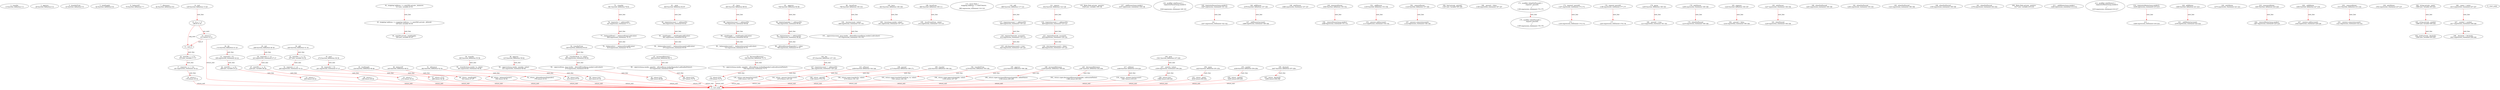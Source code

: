 digraph  {
13 [label="2_ transfer\n13-function_definition-3-3", type_label=function_definition];
28 [label="3_ approve\n28-function_definition-4-4", type_label=function_definition];
43 [label="4_ transferFrom\n43-function_definition-5-5", type_label=function_definition];
62 [label="5_ totalSupply\n62-function_definition-6-6", type_label=function_definition];
70 [label="6_ balanceOf\n70-function_definition-7-7", type_label=function_definition];
82 [label="7_ allowance\n82-function_definition-8-8", type_label=function_definition];
129 [label="12_ mul\n129-function_definition-13-20", type_label=function_definition];
146 [label="13_ if_a == 0\n146-if-14-16", type_label=if];
1799 [label="13_ end_if", type_label=end_if];
151 [label="14_ return 0;\n151-return-15-15", type_label=return];
153 [label="16_ uint256 c = a * b;\n153-new_variable-17-17", type_label=new_variable];
161 [label="17_ require(c / a == b);\n161-expression_statement-18-18", type_label=expression_statement];
170 [label="18_ return c;\n170-return-19-19", type_label=return];
172 [label="20_ div\n172-function_definition-21-25", type_label=function_definition];
189 [label="21_ require(b > 0);\n189-expression_statement-22-22", type_label=expression_statement];
196 [label="22_ uint256 c = a / b;\n196-new_variable-23-23", type_label=new_variable];
204 [label="23_ return c;\n204-return-24-24", type_label=return];
206 [label="25_ sub\n206-function_definition-26-30", type_label=function_definition];
223 [label="26_ require(b <= a);\n223-expression_statement-27-27", type_label=expression_statement];
230 [label="27_ uint256 c = a - b;\n230-new_variable-28-28", type_label=new_variable];
238 [label="28_ return c;\n238-return-29-29", type_label=return];
240 [label="30_ add\n240-function_definition-31-35", type_label=function_definition];
257 [label="31_ uint256 c = a + b;\n257-new_variable-32-32", type_label=new_variable];
265 [label="32_ require(c >= a);\n265-expression_statement-33-33", type_label=expression_statement];
272 [label="33_ return c;\n272-return-34-34", type_label=return];
274 [label="35_ mod\n274-function_definition-36-39", type_label=function_definition];
291 [label="36_ require(b != 0);\n291-expression_statement-37-37", type_label=expression_statement];
298 [label="37_ return a % b;\n298-return-38-38", type_label=return];
313 [label="42_ mapping (address => uint256) private _balances;\n313-new_variable-43-43", type_label=new_variable];
320 [label="43_ mapping (address => mapping (address => uint256)) private _allowed;\n320-new_variable-44-44", type_label=new_variable];
329 [label="44_ uint256 private _totalSupply;\n329-new_variable-45-45", type_label=new_variable];
334 [label="45_ totalSupply\n334-function_definition-46-48", type_label=function_definition];
343 [label="46_ return _totalSupply;\n343-return-47-47", type_label=return];
345 [label="48_ balanceOf\n345-function_definition-49-51", type_label=function_definition];
358 [label="49_ return _balances[owner];\n358-return-50-50", type_label=return];
362 [label="51_ allowance\n362-function_definition-52-54", type_label=function_definition];
379 [label="52_ return _allowed[owner][spender];\n379-return-53-53", type_label=return];
385 [label="54_ transfer\n385-function_definition-55-58", type_label=function_definition];
401 [label="55_ _transfer(msg.sender, to, value);\n401-expression_statement-56-56", type_label=expression_statement];
412 [label="56_ return true;\n412-return-57-57", type_label=return];
415 [label="58_ approve\n415-function_definition-59-62", type_label=function_definition];
431 [label="59_ _approve(msg.sender, spender, value);\n431-expression_statement-60-60", type_label=expression_statement];
442 [label="60_ return true;\n442-return-61-61", type_label=return];
445 [label="62_ transferFrom\n445-function_definition-63-67", type_label=function_definition];
465 [label="63_ _transfer(from, to, value);\n465-expression_statement-64-64", type_label=expression_statement];
474 [label="64_ _approve(from, msg.sender, _allowed[from][msg.sender].sub(value));\n474-expression_statement-65-65", type_label=expression_statement];
496 [label="65_ return true;\n496-return-66-66", type_label=return];
499 [label="67_ increaseAllowance\n499-function_definition-68-71", type_label=function_definition];
515 [label="68_ _approve(msg.sender, spender, _allowed[msg.sender][spender].add(addedValue));\n515-expression_statement-69-69", type_label=expression_statement];
537 [label="69_ return true;\n537-return-70-70", type_label=return];
540 [label="71_ decreaseAllowance\n540-function_definition-72-75", type_label=function_definition];
556 [label="72_ _approve(msg.sender, spender, _allowed[msg.sender][spender].sub(subtractedValue));\n556-expression_statement-73-73", type_label=expression_statement];
578 [label="73_ return true;\n578-return-74-74", type_label=return];
581 [label="75_ _transfer\n581-function_definition-76-81", type_label=function_definition];
597 [label="76_ require(to != address(0));\n597-expression_statement-77-77", type_label=expression_statement];
606 [label="77_ _balances[from] = _balances[from].sub(value);\n606-expression_statement-78-78", type_label=expression_statement];
619 [label="78_ _balances[to] = _balances[to].add(value);\n619-expression_statement-79-79", type_label=expression_statement];
640 [label="81_ _mint\n640-function_definition-82-87", type_label=function_definition];
652 [label="82_ require(account != address(0));\n652-expression_statement-83-83", type_label=expression_statement];
661 [label="83_ _totalSupply = _totalSupply.add(value);\n661-expression_statement-84-84", type_label=expression_statement];
670 [label="84_ _balances[account] = _balances[account].add(value);\n670-expression_statement-85-85", type_label=expression_statement];
693 [label="87_ _burn\n693-function_definition-88-93", type_label=function_definition];
705 [label="88_ require(account != address(0));\n705-expression_statement-89-89", type_label=expression_statement];
714 [label="89_ _totalSupply = _totalSupply.sub(value);\n714-expression_statement-90-90", type_label=expression_statement];
723 [label="90_ _balances[account] = _balances[account].sub(value);\n723-expression_statement-91-91", type_label=expression_statement];
746 [label="93_ _approve\n746-function_definition-94-99", type_label=function_definition];
762 [label="94_ require(spender != address(0));\n762-expression_statement-95-95", type_label=expression_statement];
771 [label="95_ require(owner != address(0));\n771-expression_statement-96-96", type_label=expression_statement];
780 [label="96_ _allowed[owner][spender] = value;\n780-expression_statement-97-97", type_label=expression_statement];
796 [label="99_ _burnFrom\n796-function_definition-100-103", type_label=function_definition];
808 [label="100_ _burn(account, value);\n808-expression_statement-101-101", type_label=expression_statement];
815 [label="101_ _approve(account, msg.sender, _allowed[account][msg.sender].sub(value));\n815-expression_statement-102-102", type_label=expression_statement];
843 [label="105_ burn\n843-function_definition-106-108", type_label=function_definition];
851 [label="106_ _burn(msg.sender, value);\n851-expression_statement-107-107", type_label=expression_statement];
860 [label="108_ burnFrom\n860-function_definition-109-111", type_label=function_definition];
872 [label="109_ _burnFrom(from, value);\n872-expression_statement-110-110", type_label=expression_statement];
882 [label="113_ struct Role {\n        mapping (address => bool) bearer;\n    }\n882-expression_statement-114-116", type_label=expression_statement];
890 [label="116_ add\n890-function_definition-117-121", type_label=function_definition];
903 [label="117_ require(account != address(0));\n903-expression_statement-118-118", type_label=expression_statement];
912 [label="118_ require(!has(role, account));\n912-expression_statement-119-119", type_label=expression_statement];
923 [label="119_ role.bearer[account] = true;\n923-expression_statement-120-120", type_label=expression_statement];
932 [label="121_ remove\n932-function_definition-122-126", type_label=function_definition];
945 [label="122_ require(account != address(0));\n945-expression_statement-123-123", type_label=expression_statement];
954 [label="123_ require(has(role, account));\n954-expression_statement-124-124", type_label=expression_statement];
964 [label="124_ role.bearer[account] = false;\n964-expression_statement-125-125", type_label=expression_statement];
973 [label="126_ has\n973-function_definition-127-130", type_label=function_definition];
991 [label="127_ require(account != address(0));\n991-expression_statement-128-128", type_label=expression_statement];
1000 [label="128_ return role.bearer[account];\n1000-return-129-129", type_label=return];
1028 [label="135_ Roles.Role private _pausers;\n1028-new_variable-136-136", type_label=new_variable];
1037 [label="137_ _addPauser(msg.sender);\n1037-expression_statement-138-138", type_label=expression_statement];
1044 [label="139_ modifier onlyPauser() {\n        require(isPauser(msg.sender));\n        _;\n    }\n1044-expression_statement-140-143", type_label=expression_statement];
1047 [label="140_ require(isPauser(msg.sender));\n1047-expression_statement-141-141", type_label=expression_statement];
1057 [label="141_ _;\n1057-expression_statement-142-142", type_label=expression_statement];
1059 [label="143_ isPauser\n1059-function_definition-144-146", type_label=function_definition];
1072 [label="144_ return _pausers.has(account);\n1072-return-145-145", type_label=return];
1079 [label="146_ addPauser\n1079-function_definition-147-149", type_label=function_definition];
1086 [label="146_ onlyPauser\n1086-expression_statement-147-147", type_label=expression_statement];
1089 [label="147_ _addPauser(account);\n1089-expression_statement-148-148", type_label=expression_statement];
1094 [label="149_ renouncePauser\n1094-function_definition-150-152", type_label=function_definition];
1098 [label="150_ _removePauser(msg.sender);\n1098-expression_statement-151-151", type_label=expression_statement];
1105 [label="152_ _addPauser\n1105-function_definition-153-156", type_label=function_definition];
1113 [label="153_ _pausers.add(account);\n1113-expression_statement-154-154", type_label=expression_statement];
1124 [label="156_ _removePauser\n1124-function_definition-157-160", type_label=function_definition];
1132 [label="157_ _pausers.remove(account);\n1132-expression_statement-158-158", type_label=expression_statement];
1161 [label="164_ bool private _paused;\n1161-new_variable-165-165", type_label=new_variable];
1168 [label="166_ _paused = false;\n1168-expression_statement-167-167", type_label=expression_statement];
1173 [label="168_ paused\n1173-function_definition-169-171", type_label=function_definition];
1182 [label="169_ return _paused;\n1182-return-170-170", type_label=return];
1184 [label="171_ modifier whenNotPaused() {\n        require(!_paused);\n        _;\n    }\n1184-expression_statement-172-175", type_label=expression_statement];
1187 [label="172_ require(!_paused);\n1187-expression_statement-173-173", type_label=expression_statement];
1193 [label="173_ _;\n1193-expression_statement-174-174", type_label=expression_statement];
1195 [label="175_ modifier whenPaused() {\n        require(_paused);\n        _;\n    }\n1195-expression_statement-176-179", type_label=expression_statement];
1198 [label="176_ require(_paused);\n1198-expression_statement-177-177", type_label=expression_statement];
1203 [label="177_ _;\n1203-expression_statement-178-178", type_label=expression_statement];
1205 [label="179_ pause\n1205-function_definition-180-183", type_label=function_definition];
1208 [label="179_ onlyPauser\n1208-expression_statement-180-180", type_label=expression_statement];
1210 [label="179_ whenNotPaused\n1210-expression_statement-180-180", type_label=expression_statement];
1213 [label="180_ _paused = true;\n1213-expression_statement-181-181", type_label=expression_statement];
1224 [label="183_ unpause\n1224-function_definition-184-187", type_label=function_definition];
1227 [label="183_ onlyPauser\n1227-expression_statement-184-184", type_label=expression_statement];
1229 [label="183_ whenPaused\n1229-expression_statement-184-184", type_label=expression_statement];
1232 [label="184_ _paused = false;\n1232-expression_statement-185-185", type_label=expression_statement];
1252 [label="189_ transfer\n1252-function_definition-190-192", type_label=function_definition];
1263 [label="189_ whenNotPaused\n1263-expression_statement-190-190", type_label=expression_statement];
1270 [label="190_ return super.transfer(to, value);\n1270-return-191-191", type_label=return];
1279 [label="192_ transferFrom\n1279-function_definition-193-195", type_label=function_definition];
1294 [label="192_ whenNotPaused\n1294-expression_statement-193-193", type_label=expression_statement];
1301 [label="193_ return super.transferFrom(from, to, value);\n1301-return-194-194", type_label=return];
1312 [label="195_ approve\n1312-function_definition-196-198", type_label=function_definition];
1323 [label="195_ whenNotPaused\n1323-expression_statement-196-196", type_label=expression_statement];
1330 [label="196_ return super.approve(spender, value);\n1330-return-197-197", type_label=return];
1339 [label="198_ increaseAllowance\n1339-function_definition-199-201", type_label=function_definition];
1350 [label="198_ whenNotPaused\n1350-expression_statement-199-199", type_label=expression_statement];
1358 [label="199_ return super.increaseAllowance(spender, addedValue);\n1358-return-200-200", type_label=return];
1367 [label="201_ decreaseAllowance\n1367-function_definition-202-204", type_label=function_definition];
1378 [label="201_ whenNotPaused\n1378-expression_statement-202-202", type_label=expression_statement];
1386 [label="202_ return super.decreaseAllowance(spender, subtractedValue);\n1386-return-203-203", type_label=return];
1417 [label="209_ Roles.Role private _minters;\n1417-new_variable-210-210", type_label=new_variable];
1426 [label="211_ _addMinter(msg.sender);\n1426-expression_statement-212-212", type_label=expression_statement];
1433 [label="213_ modifier onlyMinter() {\n        require(isMinter(msg.sender));\n        _;\n    }\n1433-expression_statement-214-217", type_label=expression_statement];
1436 [label="214_ require(isMinter(msg.sender));\n1436-expression_statement-215-215", type_label=expression_statement];
1446 [label="215_ _;\n1446-expression_statement-216-216", type_label=expression_statement];
1448 [label="217_ isMinter\n1448-function_definition-218-220", type_label=function_definition];
1461 [label="218_ return _minters.has(account);\n1461-return-219-219", type_label=return];
1468 [label="220_ addMinter\n1468-function_definition-221-223", type_label=function_definition];
1475 [label="220_ onlyMinter\n1475-expression_statement-221-221", type_label=expression_statement];
1478 [label="221_ _addMinter(account);\n1478-expression_statement-222-222", type_label=expression_statement];
1483 [label="223_ renounceMinter\n1483-function_definition-224-226", type_label=function_definition];
1487 [label="224_ _removeMinter(msg.sender);\n1487-expression_statement-225-225", type_label=expression_statement];
1494 [label="226_ _addMinter\n1494-function_definition-227-230", type_label=function_definition];
1502 [label="227_ _minters.add(account);\n1502-expression_statement-228-228", type_label=expression_statement];
1513 [label="230_ _removeMinter\n1513-function_definition-231-234", type_label=function_definition];
1521 [label="231_ _minters.remove(account);\n1521-expression_statement-232-232", type_label=expression_statement];
1541 [label="236_ mint\n1541-function_definition-237-240", type_label=function_definition];
1552 [label="236_ onlyMinter\n1552-expression_statement-237-237", type_label=expression_statement];
1559 [label="237_ _mint(to, value);\n1559-expression_statement-238-238", type_label=expression_statement];
1566 [label="238_ return true;\n1566-return-239-239", type_label=return];
1584 [label="242_ string private _name;\n1584-new_variable-243-243", type_label=new_variable];
1589 [label="243_ string private _symbol;\n1589-new_variable-244-244", type_label=new_variable];
1594 [label="244_ uint8 private _decimals;\n1594-new_variable-245-245", type_label=new_variable];
1613 [label="246_ _name = name;\n1613-expression_statement-247-247", type_label=expression_statement];
1617 [label="247_ _symbol = symbol;\n1617-expression_statement-248-248", type_label=expression_statement];
1621 [label="248_ _decimals = decimals;\n1621-expression_statement-249-249", type_label=expression_statement];
1625 [label="250_ name\n1625-function_definition-251-253", type_label=function_definition];
1634 [label="251_ return _name;\n1634-return-252-252", type_label=return];
1636 [label="253_ symbol\n1636-function_definition-254-256", type_label=function_definition];
1645 [label="254_ return _symbol;\n1645-return-255-255", type_label=return];
1647 [label="256_ decimals\n1647-function_definition-257-259", type_label=function_definition];
1656 [label="257_ return _decimals;\n1656-return-258-258", type_label=return];
1 [label="0_ start_node", type_label=start];
2 [label="0_ exit_node", type_label=exit];
129 -> 146  [color=red, controlflow_type=next_line, edge_type=CFG_edge, key=0, label=next_line];
146 -> 151  [color=red, controlflow_type=pos_next, edge_type=CFG_edge, key=0, label=pos_next];
146 -> 1799  [color=red, controlflow_type=neg_next, edge_type=CFG_edge, key=0, label=neg_next];
1799 -> 153  [color=red, controlflow_type=next_line, edge_type=CFG_edge, key=0, label=next_line];
151 -> 1799  [color=red, controlflow_type=end_if, edge_type=CFG_edge, key=0, label=end_if];
151 -> 2  [color=red, controlflow_type=return_exit, edge_type=CFG_edge, key=0, label=return_exit];
153 -> 161  [color=red, controlflow_type=next_line, edge_type=CFG_edge, key=0, label=next_line];
161 -> 170  [color=red, controlflow_type=next_line, edge_type=CFG_edge, key=0, label=next_line];
170 -> 2  [color=red, controlflow_type=return_exit, edge_type=CFG_edge, key=0, label=return_exit];
172 -> 189  [color=red, controlflow_type=next_line, edge_type=CFG_edge, key=0, label=next_line];
189 -> 196  [color=red, controlflow_type=next_line, edge_type=CFG_edge, key=0, label=next_line];
196 -> 204  [color=red, controlflow_type=next_line, edge_type=CFG_edge, key=0, label=next_line];
204 -> 2  [color=red, controlflow_type=return_exit, edge_type=CFG_edge, key=0, label=return_exit];
206 -> 223  [color=red, controlflow_type=next_line, edge_type=CFG_edge, key=0, label=next_line];
223 -> 230  [color=red, controlflow_type=next_line, edge_type=CFG_edge, key=0, label=next_line];
230 -> 238  [color=red, controlflow_type=next_line, edge_type=CFG_edge, key=0, label=next_line];
238 -> 2  [color=red, controlflow_type=return_exit, edge_type=CFG_edge, key=0, label=return_exit];
240 -> 257  [color=red, controlflow_type=next_line, edge_type=CFG_edge, key=0, label=next_line];
257 -> 265  [color=red, controlflow_type=next_line, edge_type=CFG_edge, key=0, label=next_line];
265 -> 272  [color=red, controlflow_type=next_line, edge_type=CFG_edge, key=0, label=next_line];
272 -> 2  [color=red, controlflow_type=return_exit, edge_type=CFG_edge, key=0, label=return_exit];
274 -> 291  [color=red, controlflow_type=next_line, edge_type=CFG_edge, key=0, label=next_line];
291 -> 298  [color=red, controlflow_type=next_line, edge_type=CFG_edge, key=0, label=next_line];
298 -> 2  [color=red, controlflow_type=return_exit, edge_type=CFG_edge, key=0, label=return_exit];
313 -> 320  [color=red, controlflow_type=next_line, edge_type=CFG_edge, key=0, label=next_line];
320 -> 329  [color=red, controlflow_type=next_line, edge_type=CFG_edge, key=0, label=next_line];
334 -> 343  [color=red, controlflow_type=next_line, edge_type=CFG_edge, key=0, label=next_line];
343 -> 2  [color=red, controlflow_type=return_exit, edge_type=CFG_edge, key=0, label=return_exit];
345 -> 358  [color=red, controlflow_type=next_line, edge_type=CFG_edge, key=0, label=next_line];
358 -> 2  [color=red, controlflow_type=return_exit, edge_type=CFG_edge, key=0, label=return_exit];
362 -> 379  [color=red, controlflow_type=next_line, edge_type=CFG_edge, key=0, label=next_line];
379 -> 2  [color=red, controlflow_type=return_exit, edge_type=CFG_edge, key=0, label=return_exit];
385 -> 401  [color=red, controlflow_type=next_line, edge_type=CFG_edge, key=0, label=next_line];
401 -> 412  [color=red, controlflow_type=next_line, edge_type=CFG_edge, key=0, label=next_line];
412 -> 2  [color=red, controlflow_type=return_exit, edge_type=CFG_edge, key=0, label=return_exit];
415 -> 431  [color=red, controlflow_type=next_line, edge_type=CFG_edge, key=0, label=next_line];
431 -> 442  [color=red, controlflow_type=next_line, edge_type=CFG_edge, key=0, label=next_line];
442 -> 2  [color=red, controlflow_type=return_exit, edge_type=CFG_edge, key=0, label=return_exit];
445 -> 465  [color=red, controlflow_type=next_line, edge_type=CFG_edge, key=0, label=next_line];
465 -> 474  [color=red, controlflow_type=next_line, edge_type=CFG_edge, key=0, label=next_line];
474 -> 496  [color=red, controlflow_type=next_line, edge_type=CFG_edge, key=0, label=next_line];
496 -> 2  [color=red, controlflow_type=return_exit, edge_type=CFG_edge, key=0, label=return_exit];
499 -> 515  [color=red, controlflow_type=next_line, edge_type=CFG_edge, key=0, label=next_line];
515 -> 537  [color=red, controlflow_type=next_line, edge_type=CFG_edge, key=0, label=next_line];
537 -> 2  [color=red, controlflow_type=return_exit, edge_type=CFG_edge, key=0, label=return_exit];
540 -> 556  [color=red, controlflow_type=next_line, edge_type=CFG_edge, key=0, label=next_line];
556 -> 578  [color=red, controlflow_type=next_line, edge_type=CFG_edge, key=0, label=next_line];
578 -> 2  [color=red, controlflow_type=return_exit, edge_type=CFG_edge, key=0, label=return_exit];
581 -> 597  [color=red, controlflow_type=next_line, edge_type=CFG_edge, key=0, label=next_line];
597 -> 606  [color=red, controlflow_type=next_line, edge_type=CFG_edge, key=0, label=next_line];
606 -> 619  [color=red, controlflow_type=next_line, edge_type=CFG_edge, key=0, label=next_line];
640 -> 652  [color=red, controlflow_type=next_line, edge_type=CFG_edge, key=0, label=next_line];
652 -> 661  [color=red, controlflow_type=next_line, edge_type=CFG_edge, key=0, label=next_line];
661 -> 670  [color=red, controlflow_type=next_line, edge_type=CFG_edge, key=0, label=next_line];
693 -> 705  [color=red, controlflow_type=next_line, edge_type=CFG_edge, key=0, label=next_line];
705 -> 714  [color=red, controlflow_type=next_line, edge_type=CFG_edge, key=0, label=next_line];
714 -> 723  [color=red, controlflow_type=next_line, edge_type=CFG_edge, key=0, label=next_line];
746 -> 762  [color=red, controlflow_type=next_line, edge_type=CFG_edge, key=0, label=next_line];
762 -> 771  [color=red, controlflow_type=next_line, edge_type=CFG_edge, key=0, label=next_line];
771 -> 780  [color=red, controlflow_type=next_line, edge_type=CFG_edge, key=0, label=next_line];
796 -> 808  [color=red, controlflow_type=next_line, edge_type=CFG_edge, key=0, label=next_line];
808 -> 815  [color=red, controlflow_type=next_line, edge_type=CFG_edge, key=0, label=next_line];
843 -> 851  [color=red, controlflow_type=next_line, edge_type=CFG_edge, key=0, label=next_line];
860 -> 872  [color=red, controlflow_type=next_line, edge_type=CFG_edge, key=0, label=next_line];
890 -> 903  [color=red, controlflow_type=next_line, edge_type=CFG_edge, key=0, label=next_line];
903 -> 912  [color=red, controlflow_type=next_line, edge_type=CFG_edge, key=0, label=next_line];
912 -> 923  [color=red, controlflow_type=next_line, edge_type=CFG_edge, key=0, label=next_line];
932 -> 945  [color=red, controlflow_type=next_line, edge_type=CFG_edge, key=0, label=next_line];
945 -> 954  [color=red, controlflow_type=next_line, edge_type=CFG_edge, key=0, label=next_line];
954 -> 964  [color=red, controlflow_type=next_line, edge_type=CFG_edge, key=0, label=next_line];
973 -> 991  [color=red, controlflow_type=next_line, edge_type=CFG_edge, key=0, label=next_line];
991 -> 1000  [color=red, controlflow_type=next_line, edge_type=CFG_edge, key=0, label=next_line];
1000 -> 2  [color=red, controlflow_type=return_exit, edge_type=CFG_edge, key=0, label=return_exit];
1047 -> 1057  [color=red, controlflow_type=next_line, edge_type=CFG_edge, key=0, label=next_line];
1059 -> 1072  [color=red, controlflow_type=next_line, edge_type=CFG_edge, key=0, label=next_line];
1072 -> 2  [color=red, controlflow_type=return_exit, edge_type=CFG_edge, key=0, label=return_exit];
1079 -> 1089  [color=red, controlflow_type=next_line, edge_type=CFG_edge, key=0, label=next_line];
1094 -> 1098  [color=red, controlflow_type=next_line, edge_type=CFG_edge, key=0, label=next_line];
1105 -> 1113  [color=red, controlflow_type=next_line, edge_type=CFG_edge, key=0, label=next_line];
1124 -> 1132  [color=red, controlflow_type=next_line, edge_type=CFG_edge, key=0, label=next_line];
1173 -> 1182  [color=red, controlflow_type=next_line, edge_type=CFG_edge, key=0, label=next_line];
1182 -> 2  [color=red, controlflow_type=return_exit, edge_type=CFG_edge, key=0, label=return_exit];
1184 -> 1195  [color=red, controlflow_type=next_line, edge_type=CFG_edge, key=0, label=next_line];
1187 -> 1193  [color=red, controlflow_type=next_line, edge_type=CFG_edge, key=0, label=next_line];
1198 -> 1203  [color=red, controlflow_type=next_line, edge_type=CFG_edge, key=0, label=next_line];
1205 -> 1213  [color=red, controlflow_type=next_line, edge_type=CFG_edge, key=0, label=next_line];
1208 -> 1210  [color=red, controlflow_type=next_line, edge_type=CFG_edge, key=0, label=next_line];
1224 -> 1232  [color=red, controlflow_type=next_line, edge_type=CFG_edge, key=0, label=next_line];
1227 -> 1229  [color=red, controlflow_type=next_line, edge_type=CFG_edge, key=0, label=next_line];
1252 -> 1270  [color=red, controlflow_type=next_line, edge_type=CFG_edge, key=0, label=next_line];
1270 -> 2  [color=red, controlflow_type=return_exit, edge_type=CFG_edge, key=0, label=return_exit];
1279 -> 1301  [color=red, controlflow_type=next_line, edge_type=CFG_edge, key=0, label=next_line];
1301 -> 2  [color=red, controlflow_type=return_exit, edge_type=CFG_edge, key=0, label=return_exit];
1312 -> 1330  [color=red, controlflow_type=next_line, edge_type=CFG_edge, key=0, label=next_line];
1330 -> 2  [color=red, controlflow_type=return_exit, edge_type=CFG_edge, key=0, label=return_exit];
1339 -> 1358  [color=red, controlflow_type=next_line, edge_type=CFG_edge, key=0, label=next_line];
1358 -> 2  [color=red, controlflow_type=return_exit, edge_type=CFG_edge, key=0, label=return_exit];
1367 -> 1386  [color=red, controlflow_type=next_line, edge_type=CFG_edge, key=0, label=next_line];
1386 -> 2  [color=red, controlflow_type=return_exit, edge_type=CFG_edge, key=0, label=return_exit];
1436 -> 1446  [color=red, controlflow_type=next_line, edge_type=CFG_edge, key=0, label=next_line];
1448 -> 1461  [color=red, controlflow_type=next_line, edge_type=CFG_edge, key=0, label=next_line];
1461 -> 2  [color=red, controlflow_type=return_exit, edge_type=CFG_edge, key=0, label=return_exit];
1468 -> 1478  [color=red, controlflow_type=next_line, edge_type=CFG_edge, key=0, label=next_line];
1483 -> 1487  [color=red, controlflow_type=next_line, edge_type=CFG_edge, key=0, label=next_line];
1494 -> 1502  [color=red, controlflow_type=next_line, edge_type=CFG_edge, key=0, label=next_line];
1513 -> 1521  [color=red, controlflow_type=next_line, edge_type=CFG_edge, key=0, label=next_line];
1541 -> 1559  [color=red, controlflow_type=next_line, edge_type=CFG_edge, key=0, label=next_line];
1559 -> 1566  [color=red, controlflow_type=next_line, edge_type=CFG_edge, key=0, label=next_line];
1566 -> 2  [color=red, controlflow_type=return_exit, edge_type=CFG_edge, key=0, label=return_exit];
1584 -> 1589  [color=red, controlflow_type=next_line, edge_type=CFG_edge, key=0, label=next_line];
1589 -> 1594  [color=red, controlflow_type=next_line, edge_type=CFG_edge, key=0, label=next_line];
1613 -> 1617  [color=red, controlflow_type=next_line, edge_type=CFG_edge, key=0, label=next_line];
1617 -> 1621  [color=red, controlflow_type=next_line, edge_type=CFG_edge, key=0, label=next_line];
1625 -> 1634  [color=red, controlflow_type=next_line, edge_type=CFG_edge, key=0, label=next_line];
1634 -> 2  [color=red, controlflow_type=return_exit, edge_type=CFG_edge, key=0, label=return_exit];
1636 -> 1645  [color=red, controlflow_type=next_line, edge_type=CFG_edge, key=0, label=next_line];
1645 -> 2  [color=red, controlflow_type=return_exit, edge_type=CFG_edge, key=0, label=return_exit];
1647 -> 1656  [color=red, controlflow_type=next_line, edge_type=CFG_edge, key=0, label=next_line];
1656 -> 2  [color=red, controlflow_type=return_exit, edge_type=CFG_edge, key=0, label=return_exit];
}

